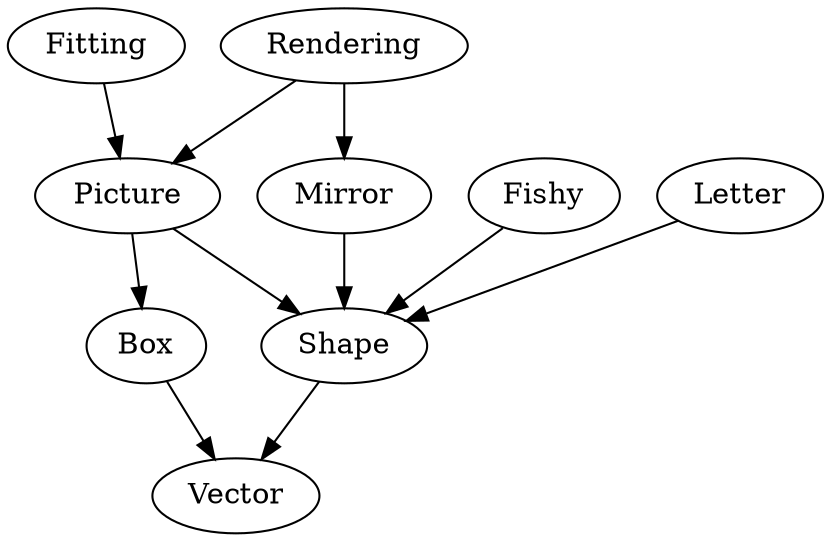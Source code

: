 digraph dependencies {
  Rendering -> Picture -> Shape -> Vector;
  Rendering -> Mirror -> Shape;
  Fishy -> Shape;
  Letter -> Shape;
  Fitting -> Picture -> Box -> Vector;
}


